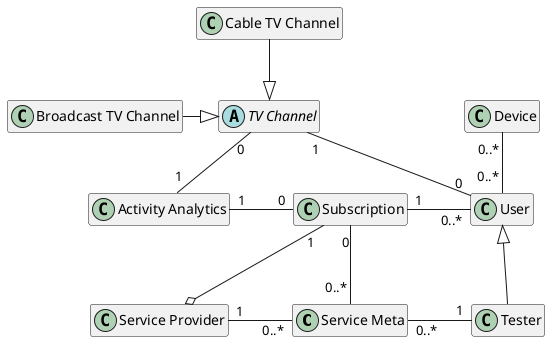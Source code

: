 @startuml
skinparam classAttributeIconSize 0
hide empty members
hide attributes 
skinparam shadowing false

' 여기를 보자
class "Service Meta" {
- Developer Info : "Service Provider"
- URL
- Language
- Rating
- Subscription Fee
- Pricing model
- isApproved : Boolean
- Description
- Review Comment
- Tester: Tester
}

class Subscription {
- Registered Services : "Service Meta"[]
- Users For Each Service : User[]
- Subscription starting dates
- Subscribing Services For each user : "Service Meta"[]
- ActivityAnalytics : "Activity Analytics"
}

class User {
- Contact Info
- Viewing History
- Profiles
- Credicard Info
- Hobby
- Devices : Device[]
- TvChannel : "TV Channel"
- Subscription : Subscription
}

class Tester {
- TestingApps : "Service Meta"[]
}

class "Service Provider" {
- Developed Services : "Service Meta"[]
- Subscription : Subscription
}

class Device {
- Users : User[]
- SST Client Version
- Serial #
}

class "Activity Analytics" {
- preferences
}

abstract class "TV Channel" {
ActivityAnalytics : "Activity Analytics"
}

class "Broadcast TV Channel" {

}

class "Cable TV Channel" {

}

Subscription "1" - "0..*" User : "        "
Subscription "0" -- "0..*" "Service Meta" : "        "
Device "0..*" -- "0..*" User
"Service Meta" "0..*" - "1" Tester : "        "
"Service Provider" "1" - "0..*" "Service Meta" : "        "
Subscription "1"--o "Service Provider"
"Activity Analytics" "1"- "0" Subscription : "        "
"TV Channel" "0" --"1" "Activity Analytics"
User <|-- Tester

"Broadcast TV Channel" -|> "TV Channel"
"Cable TV Channel" --|> "TV Channel"

"TV Channel" "1" -- "0" User

@enduml